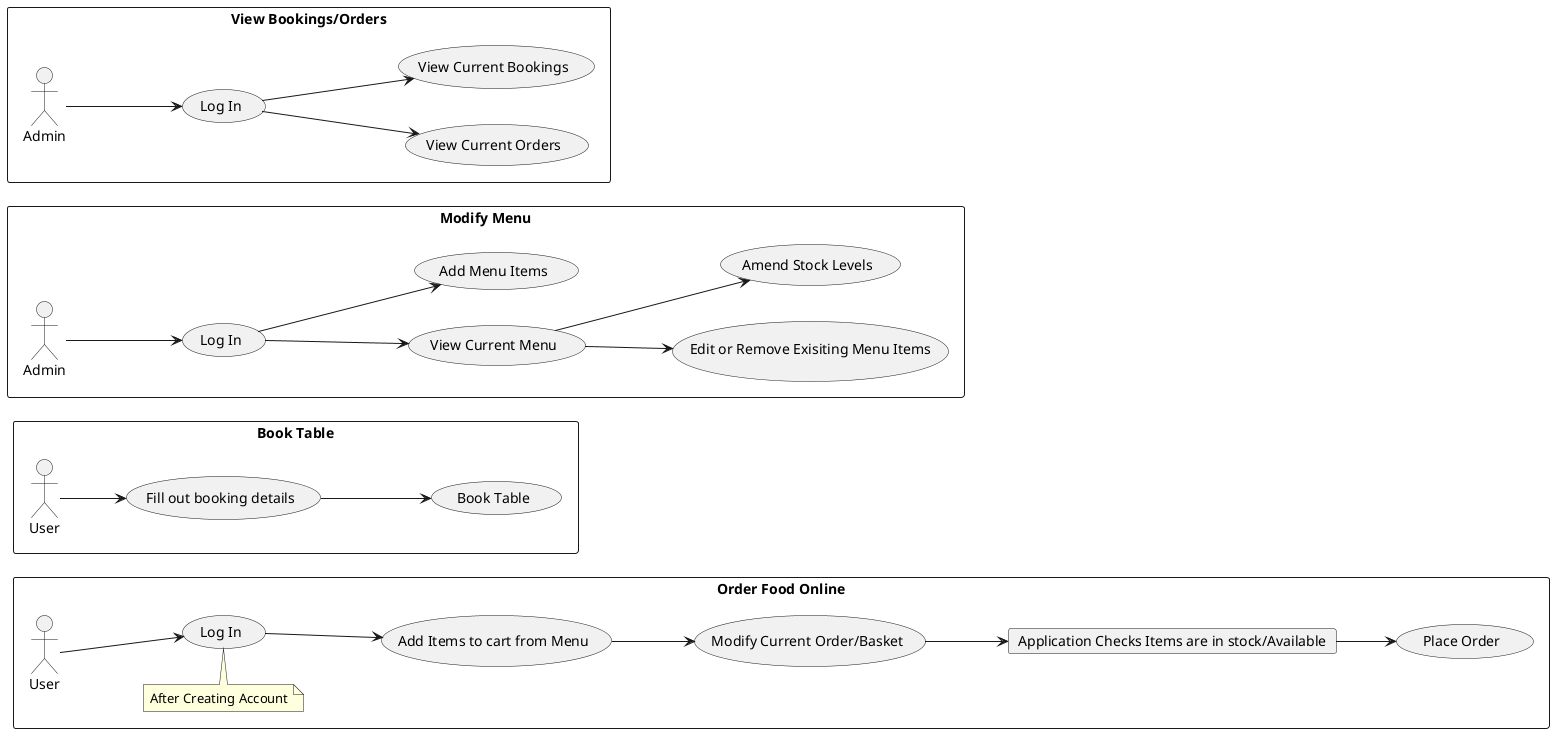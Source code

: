 @startuml User Activity Diagrams
left to right direction

rectangle "Order Food Online" {
"User" as a1_2
(Log In) as s1_2
(Add Items to cart from Menu) as s2_2
(Modify Current Order/Basket) as s3_2
(Place Order) as s4_2
card "Application Checks Items are in stock/Available" as c1_2

a1_2 --> s1_2
s1_2 --> s2_2
s2_2 --> s3_2
s3_2 --> c1_2
c1_2 --> s4_2

note top of s1_2
    After Creating Account
end note
}

rectangle "Book Table" {
"User" as a1_1
(Fill out booking details) as s1_1
(Book Table) as s2_1

a1_1 --> s1_1
s1_1 --> s2_1
}

rectangle "Modify Menu" {
"Admin" as a1_3
(Log In) as s1_3
(View Current Menu) as s2_3
(Edit or Remove Exisiting Menu Items) as s3_3
(Add Menu Items) as s4_3
(Amend Stock Levels) as s5_3

a1_3 --> s1_3
s1_3 --> s4_3
s1_3 --> s2_3
s2_3 --> s3_3
s2_3 --> s5_3
}

rectangle "View Bookings/Orders" {
"Admin" as a1_5
(Log In) as s1_5
(View Current Orders) as s2_5
(View Current Bookings) as s3_5

a1_5 --> s1_5
s1_5 --> s2_5
s1_5 --> s3_5
}


@enduml